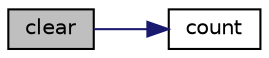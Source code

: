digraph "clear"
{
  edge [fontname="Helvetica",fontsize="10",labelfontname="Helvetica",labelfontsize="10"];
  node [fontname="Helvetica",fontsize="10",shape=record];
  rankdir="LR";
  Node0 [label="clear",height=0.2,width=0.4,color="black", fillcolor="grey75", style="filled", fontcolor="black"];
  Node0 -> Node1 [color="midnightblue",fontsize="10",style="solid",fontname="Helvetica"];
  Node1 [label="count",height=0.2,width=0.4,color="black", fillcolor="white", style="filled",URL="$class_p_h_p_excel___calculation___token___stack.html#ac751e87b3d4c4bf2feb03bee8b092755"];
}
